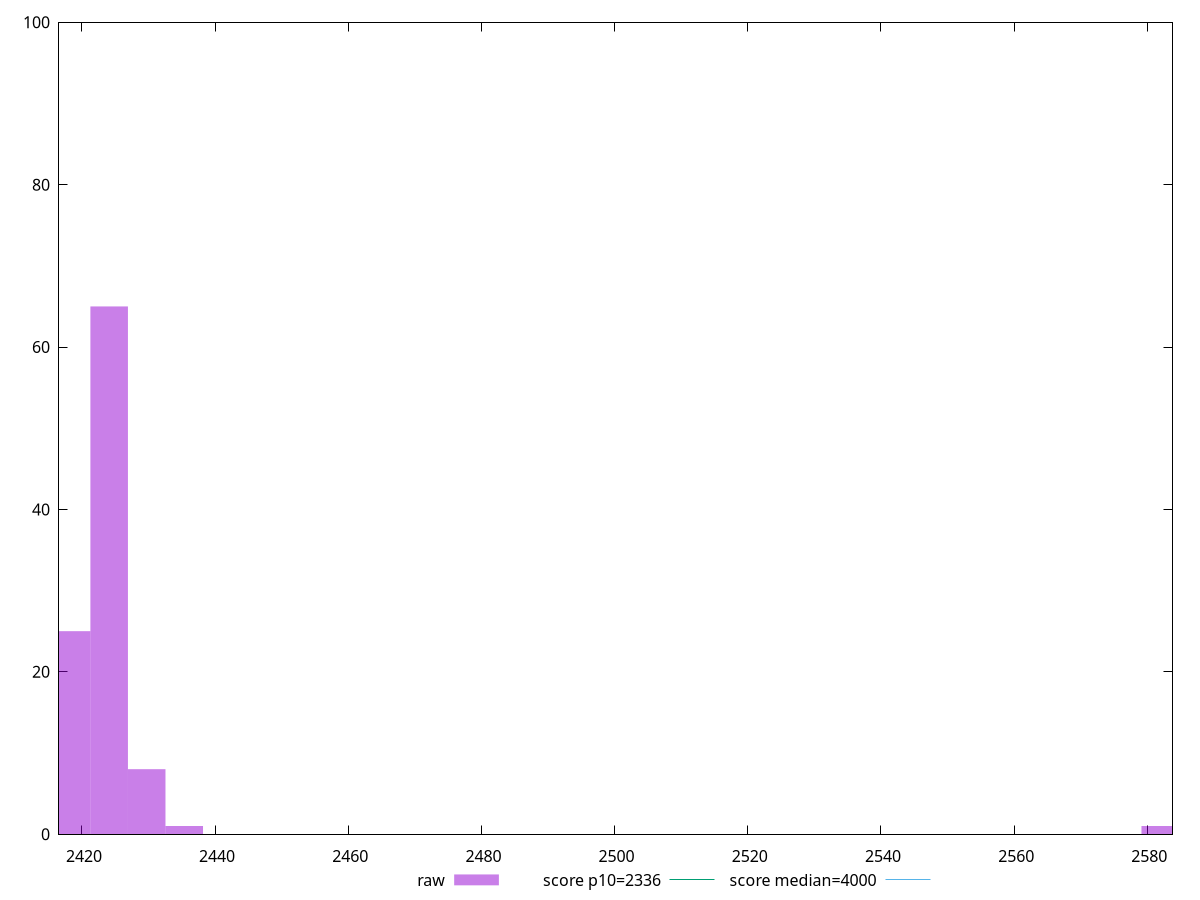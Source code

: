 reset

$raw <<EOF
2581.942325759055 1
2424.0943233109033 65
2429.731751969766 8
2418.456894652041 25
2435.369180628629 1
EOF

set key outside below
set boxwidth 5.637428658862566
set xrange [2416.561:2583.7829999999994]
set yrange [0:100]
set trange [0:100]
set style fill transparent solid 0.5 noborder

set parametric
set terminal svg size 640, 490 enhanced background rgb 'white'
set output "reports/report_00032_2021-02-25T10-28-15.087Z/first-contentful-paint/samples/astro/raw/histogram.svg"

plot $raw title "raw" with boxes, \
     2336,t title "score p10=2336", \
     4000,t title "score median=4000"

reset
